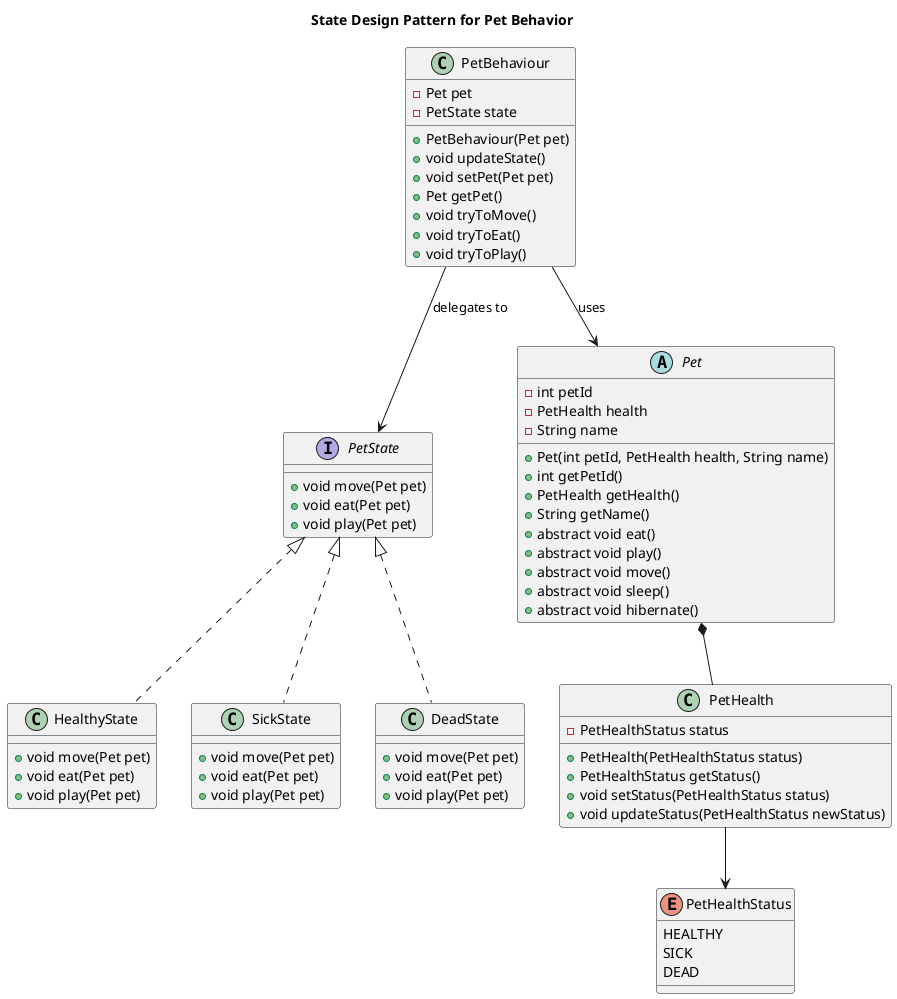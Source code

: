 @startuml
title State Design Pattern for Pet Behavior

' Context class
class PetBehaviour {
    - Pet pet
    - PetState state
    + PetBehaviour(Pet pet)
    + void updateState()
    + void setPet(Pet pet)
    + Pet getPet()
    + void tryToMove()
    + void tryToEat()
    + void tryToPlay()
}

' State interface
interface PetState {
    + void move(Pet pet)
    + void eat(Pet pet)
    + void play(Pet pet)
}

' Concrete States
class HealthyState implements PetState {
    + void move(Pet pet)
    + void eat(Pet pet)
    + void play(Pet pet)
}

class SickState implements PetState {
    + void move(Pet pet)
    + void eat(Pet pet)
    + void play(Pet pet)
}

class DeadState implements PetState {
    + void move(Pet pet)
    + void eat(Pet pet)
    + void play(Pet pet)
}

' Pet class
abstract class Pet {
    - int petId
    - PetHealth health
    - String name
    + Pet(int petId, PetHealth health, String name)
    + int getPetId()
    + PetHealth getHealth()
    + String getName()
    + abstract void eat()
    + abstract void play()
    + abstract void move()
    + abstract void sleep()
    + abstract void hibernate()
}

' PetHealth class
class PetHealth {
    - PetHealthStatus status
    + PetHealth(PetHealthStatus status)
    + PetHealthStatus getStatus()
    + void setStatus(PetHealthStatus status)
    + void updateStatus(PetHealthStatus newStatus)
}

' Enum for PetHealthStatus
enum PetHealthStatus {
    HEALTHY
    SICK
    DEAD
}

' Relationships
PetBehaviour --> PetState : delegates to
' PetState <|.. HealthyState
' PetState <|.. SickState
' PetState <|.. DeadState
PetBehaviour --> Pet : uses
Pet *-- PetHealth
PetHealth --> PetHealthStatus

@enduml